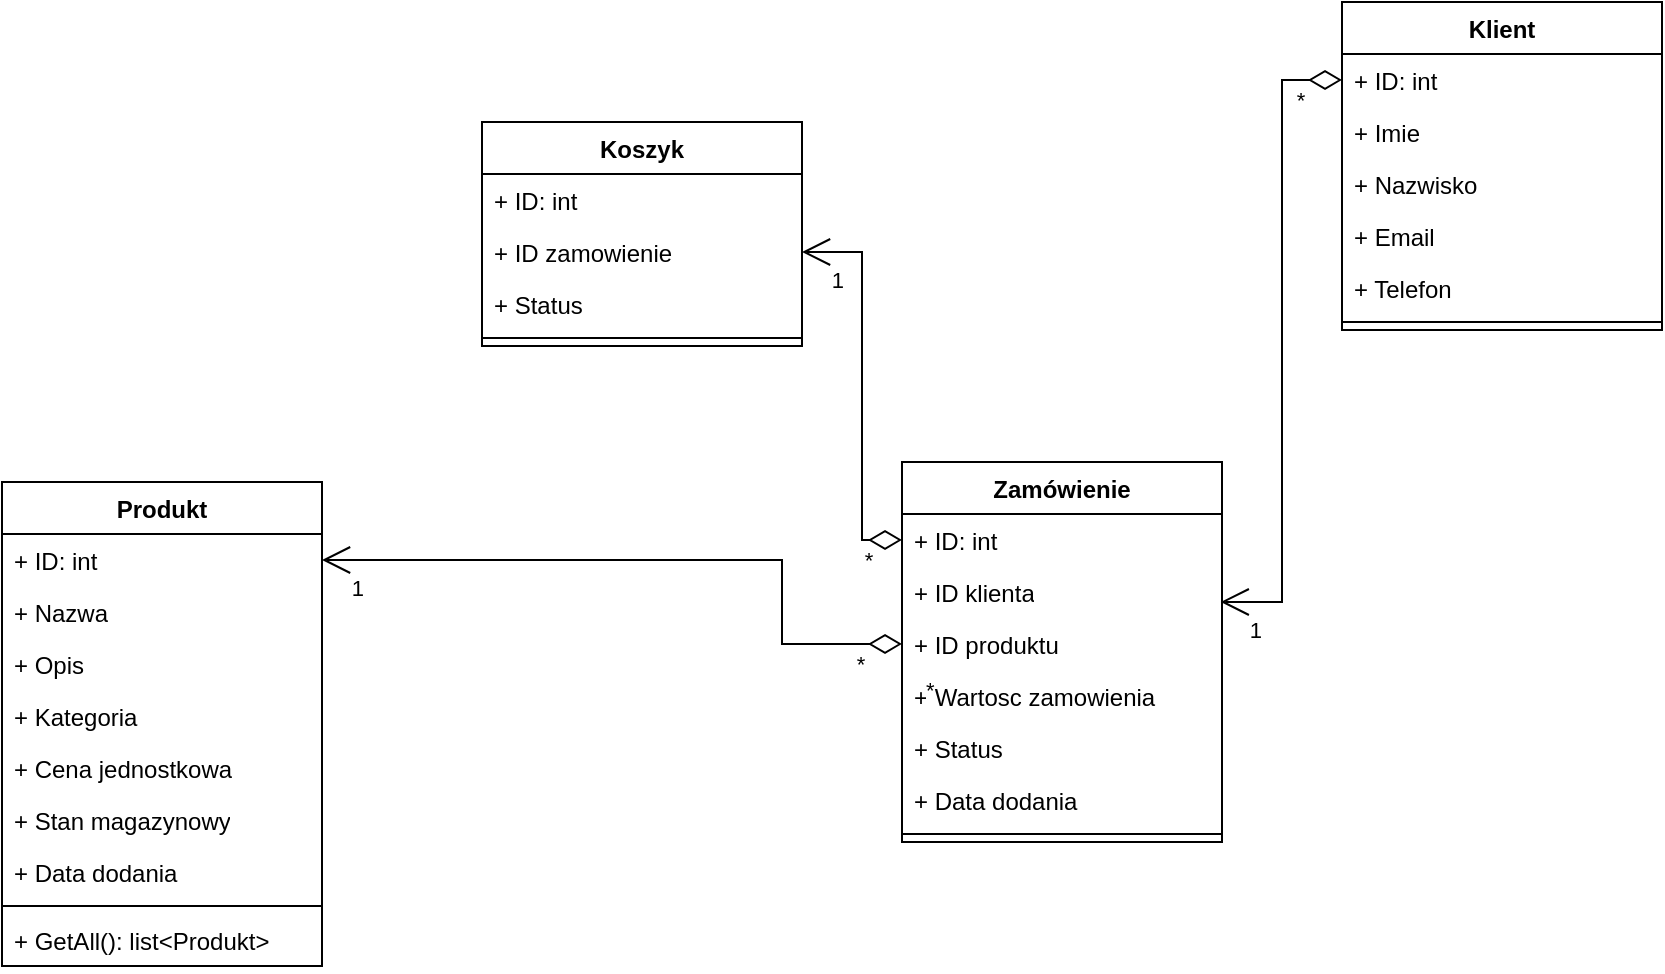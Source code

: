 <mxfile version="24.4.6" type="device">
  <diagram name="Page-1" id="qzrzoVrA-5kQio3AkhJz">
    <mxGraphModel dx="1179" dy="669" grid="1" gridSize="10" guides="1" tooltips="1" connect="1" arrows="1" fold="1" page="1" pageScale="1" pageWidth="850" pageHeight="1100" math="0" shadow="0">
      <root>
        <mxCell id="0" />
        <mxCell id="1" parent="0" />
        <mxCell id="GNTwWP3GNRVE5K6_vVec-1" value="Produkt" style="swimlane;fontStyle=1;align=center;verticalAlign=top;childLayout=stackLayout;horizontal=1;startSize=26;horizontalStack=0;resizeParent=1;resizeParentMax=0;resizeLast=0;collapsible=1;marginBottom=0;whiteSpace=wrap;html=1;" vertex="1" parent="1">
          <mxGeometry x="70" y="310" width="160" height="242" as="geometry" />
        </mxCell>
        <mxCell id="GNTwWP3GNRVE5K6_vVec-2" value="+ ID: int" style="text;strokeColor=none;fillColor=none;align=left;verticalAlign=top;spacingLeft=4;spacingRight=4;overflow=hidden;rotatable=0;points=[[0,0.5],[1,0.5]];portConstraint=eastwest;whiteSpace=wrap;html=1;" vertex="1" parent="GNTwWP3GNRVE5K6_vVec-1">
          <mxGeometry y="26" width="160" height="26" as="geometry" />
        </mxCell>
        <mxCell id="GNTwWP3GNRVE5K6_vVec-5" value="+ Nazwa" style="text;strokeColor=none;fillColor=none;align=left;verticalAlign=top;spacingLeft=4;spacingRight=4;overflow=hidden;rotatable=0;points=[[0,0.5],[1,0.5]];portConstraint=eastwest;whiteSpace=wrap;html=1;" vertex="1" parent="GNTwWP3GNRVE5K6_vVec-1">
          <mxGeometry y="52" width="160" height="26" as="geometry" />
        </mxCell>
        <mxCell id="GNTwWP3GNRVE5K6_vVec-7" value="+ Opis" style="text;strokeColor=none;fillColor=none;align=left;verticalAlign=top;spacingLeft=4;spacingRight=4;overflow=hidden;rotatable=0;points=[[0,0.5],[1,0.5]];portConstraint=eastwest;whiteSpace=wrap;html=1;" vertex="1" parent="GNTwWP3GNRVE5K6_vVec-1">
          <mxGeometry y="78" width="160" height="26" as="geometry" />
        </mxCell>
        <mxCell id="GNTwWP3GNRVE5K6_vVec-8" value="+ Kategoria" style="text;strokeColor=none;fillColor=none;align=left;verticalAlign=top;spacingLeft=4;spacingRight=4;overflow=hidden;rotatable=0;points=[[0,0.5],[1,0.5]];portConstraint=eastwest;whiteSpace=wrap;html=1;" vertex="1" parent="GNTwWP3GNRVE5K6_vVec-1">
          <mxGeometry y="104" width="160" height="26" as="geometry" />
        </mxCell>
        <mxCell id="GNTwWP3GNRVE5K6_vVec-25" value="+ Cena jednostkowa" style="text;strokeColor=none;fillColor=none;align=left;verticalAlign=top;spacingLeft=4;spacingRight=4;overflow=hidden;rotatable=0;points=[[0,0.5],[1,0.5]];portConstraint=eastwest;whiteSpace=wrap;html=1;" vertex="1" parent="GNTwWP3GNRVE5K6_vVec-1">
          <mxGeometry y="130" width="160" height="26" as="geometry" />
        </mxCell>
        <mxCell id="GNTwWP3GNRVE5K6_vVec-9" value="+ Stan magazynowy" style="text;strokeColor=none;fillColor=none;align=left;verticalAlign=top;spacingLeft=4;spacingRight=4;overflow=hidden;rotatable=0;points=[[0,0.5],[1,0.5]];portConstraint=eastwest;whiteSpace=wrap;html=1;" vertex="1" parent="GNTwWP3GNRVE5K6_vVec-1">
          <mxGeometry y="156" width="160" height="26" as="geometry" />
        </mxCell>
        <mxCell id="GNTwWP3GNRVE5K6_vVec-10" value="+ Data dodania" style="text;strokeColor=none;fillColor=none;align=left;verticalAlign=top;spacingLeft=4;spacingRight=4;overflow=hidden;rotatable=0;points=[[0,0.5],[1,0.5]];portConstraint=eastwest;whiteSpace=wrap;html=1;" vertex="1" parent="GNTwWP3GNRVE5K6_vVec-1">
          <mxGeometry y="182" width="160" height="26" as="geometry" />
        </mxCell>
        <mxCell id="GNTwWP3GNRVE5K6_vVec-3" value="" style="line;strokeWidth=1;fillColor=none;align=left;verticalAlign=middle;spacingTop=-1;spacingLeft=3;spacingRight=3;rotatable=0;labelPosition=right;points=[];portConstraint=eastwest;strokeColor=inherit;" vertex="1" parent="GNTwWP3GNRVE5K6_vVec-1">
          <mxGeometry y="208" width="160" height="8" as="geometry" />
        </mxCell>
        <mxCell id="GNTwWP3GNRVE5K6_vVec-4" value="+ GetAll(): list&amp;lt;Produkt&amp;gt;" style="text;strokeColor=none;fillColor=none;align=left;verticalAlign=top;spacingLeft=4;spacingRight=4;overflow=hidden;rotatable=0;points=[[0,0.5],[1,0.5]];portConstraint=eastwest;whiteSpace=wrap;html=1;" vertex="1" parent="GNTwWP3GNRVE5K6_vVec-1">
          <mxGeometry y="216" width="160" height="26" as="geometry" />
        </mxCell>
        <mxCell id="GNTwWP3GNRVE5K6_vVec-12" value="Zamówienie" style="swimlane;fontStyle=1;align=center;verticalAlign=top;childLayout=stackLayout;horizontal=1;startSize=26;horizontalStack=0;resizeParent=1;resizeParentMax=0;resizeLast=0;collapsible=1;marginBottom=0;whiteSpace=wrap;html=1;" vertex="1" parent="1">
          <mxGeometry x="520" y="300" width="160" height="190" as="geometry" />
        </mxCell>
        <mxCell id="GNTwWP3GNRVE5K6_vVec-13" value="+ ID: int" style="text;strokeColor=none;fillColor=none;align=left;verticalAlign=top;spacingLeft=4;spacingRight=4;overflow=hidden;rotatable=0;points=[[0,0.5],[1,0.5]];portConstraint=eastwest;whiteSpace=wrap;html=1;" vertex="1" parent="GNTwWP3GNRVE5K6_vVec-12">
          <mxGeometry y="26" width="160" height="26" as="geometry" />
        </mxCell>
        <mxCell id="GNTwWP3GNRVE5K6_vVec-16" value="+ ID klienta" style="text;strokeColor=none;fillColor=none;align=left;verticalAlign=top;spacingLeft=4;spacingRight=4;overflow=hidden;rotatable=0;points=[[0,0.5],[1,0.5]];portConstraint=eastwest;whiteSpace=wrap;html=1;" vertex="1" parent="GNTwWP3GNRVE5K6_vVec-12">
          <mxGeometry y="52" width="160" height="26" as="geometry" />
        </mxCell>
        <mxCell id="GNTwWP3GNRVE5K6_vVec-46" value="+ ID produktu" style="text;strokeColor=none;fillColor=none;align=left;verticalAlign=top;spacingLeft=4;spacingRight=4;overflow=hidden;rotatable=0;points=[[0,0.5],[1,0.5]];portConstraint=eastwest;whiteSpace=wrap;html=1;" vertex="1" parent="GNTwWP3GNRVE5K6_vVec-12">
          <mxGeometry y="78" width="160" height="26" as="geometry" />
        </mxCell>
        <mxCell id="GNTwWP3GNRVE5K6_vVec-17" value="+ Wartosc zamowienia" style="text;strokeColor=none;fillColor=none;align=left;verticalAlign=top;spacingLeft=4;spacingRight=4;overflow=hidden;rotatable=0;points=[[0,0.5],[1,0.5]];portConstraint=eastwest;whiteSpace=wrap;html=1;" vertex="1" parent="GNTwWP3GNRVE5K6_vVec-12">
          <mxGeometry y="104" width="160" height="26" as="geometry" />
        </mxCell>
        <mxCell id="GNTwWP3GNRVE5K6_vVec-15" value="+ Status" style="text;strokeColor=none;fillColor=none;align=left;verticalAlign=top;spacingLeft=4;spacingRight=4;overflow=hidden;rotatable=0;points=[[0,0.5],[1,0.5]];portConstraint=eastwest;whiteSpace=wrap;html=1;" vertex="1" parent="GNTwWP3GNRVE5K6_vVec-12">
          <mxGeometry y="130" width="160" height="26" as="geometry" />
        </mxCell>
        <mxCell id="GNTwWP3GNRVE5K6_vVec-18" value="+ Data dodania" style="text;strokeColor=none;fillColor=none;align=left;verticalAlign=top;spacingLeft=4;spacingRight=4;overflow=hidden;rotatable=0;points=[[0,0.5],[1,0.5]];portConstraint=eastwest;whiteSpace=wrap;html=1;" vertex="1" parent="GNTwWP3GNRVE5K6_vVec-12">
          <mxGeometry y="156" width="160" height="26" as="geometry" />
        </mxCell>
        <mxCell id="GNTwWP3GNRVE5K6_vVec-19" value="" style="line;strokeWidth=1;fillColor=none;align=left;verticalAlign=middle;spacingTop=-1;spacingLeft=3;spacingRight=3;rotatable=0;labelPosition=right;points=[];portConstraint=eastwest;strokeColor=inherit;" vertex="1" parent="GNTwWP3GNRVE5K6_vVec-12">
          <mxGeometry y="182" width="160" height="8" as="geometry" />
        </mxCell>
        <mxCell id="GNTwWP3GNRVE5K6_vVec-22" value="" style="endArrow=open;html=1;endSize=12;startArrow=diamondThin;startSize=14;startFill=0;edgeStyle=orthogonalEdgeStyle;rounded=0;entryX=1;entryY=0.5;entryDx=0;entryDy=0;exitX=0;exitY=0.5;exitDx=0;exitDy=0;" edge="1" parent="1" source="GNTwWP3GNRVE5K6_vVec-46" target="GNTwWP3GNRVE5K6_vVec-2">
          <mxGeometry x="0.5" y="-110" relative="1" as="geometry">
            <mxPoint x="470" y="380" as="sourcePoint" />
            <mxPoint x="610" y="470" as="targetPoint" />
            <Array as="points">
              <mxPoint x="460" y="391" />
              <mxPoint x="460" y="349" />
            </Array>
            <mxPoint as="offset" />
          </mxGeometry>
        </mxCell>
        <mxCell id="GNTwWP3GNRVE5K6_vVec-23" value="*" style="edgeLabel;resizable=0;html=1;align=left;verticalAlign=top;" connectable="0" vertex="1" parent="GNTwWP3GNRVE5K6_vVec-22">
          <mxGeometry x="-1" relative="1" as="geometry">
            <mxPoint x="10" y="10" as="offset" />
          </mxGeometry>
        </mxCell>
        <mxCell id="GNTwWP3GNRVE5K6_vVec-24" value="1" style="edgeLabel;resizable=0;html=1;align=right;verticalAlign=top;" connectable="0" vertex="1" parent="GNTwWP3GNRVE5K6_vVec-22">
          <mxGeometry x="1" relative="1" as="geometry">
            <mxPoint x="21" y="1" as="offset" />
          </mxGeometry>
        </mxCell>
        <mxCell id="GNTwWP3GNRVE5K6_vVec-41" value="*" style="edgeLabel;html=1;align=center;verticalAlign=middle;resizable=0;points=[];" vertex="1" connectable="0" parent="GNTwWP3GNRVE5K6_vVec-22">
          <mxGeometry x="-0.93" y="1" relative="1" as="geometry">
            <mxPoint x="-10" y="9" as="offset" />
          </mxGeometry>
        </mxCell>
        <mxCell id="GNTwWP3GNRVE5K6_vVec-26" value="Klient" style="swimlane;fontStyle=1;align=center;verticalAlign=top;childLayout=stackLayout;horizontal=1;startSize=26;horizontalStack=0;resizeParent=1;resizeParentMax=0;resizeLast=0;collapsible=1;marginBottom=0;whiteSpace=wrap;html=1;" vertex="1" parent="1">
          <mxGeometry x="740" y="70" width="160" height="164" as="geometry" />
        </mxCell>
        <mxCell id="GNTwWP3GNRVE5K6_vVec-27" value="+ ID: int" style="text;strokeColor=none;fillColor=none;align=left;verticalAlign=top;spacingLeft=4;spacingRight=4;overflow=hidden;rotatable=0;points=[[0,0.5],[1,0.5]];portConstraint=eastwest;whiteSpace=wrap;html=1;" vertex="1" parent="GNTwWP3GNRVE5K6_vVec-26">
          <mxGeometry y="26" width="160" height="26" as="geometry" />
        </mxCell>
        <mxCell id="GNTwWP3GNRVE5K6_vVec-28" value="+ Imie" style="text;strokeColor=none;fillColor=none;align=left;verticalAlign=top;spacingLeft=4;spacingRight=4;overflow=hidden;rotatable=0;points=[[0,0.5],[1,0.5]];portConstraint=eastwest;whiteSpace=wrap;html=1;" vertex="1" parent="GNTwWP3GNRVE5K6_vVec-26">
          <mxGeometry y="52" width="160" height="26" as="geometry" />
        </mxCell>
        <mxCell id="GNTwWP3GNRVE5K6_vVec-29" value="+ Nazwisko" style="text;strokeColor=none;fillColor=none;align=left;verticalAlign=top;spacingLeft=4;spacingRight=4;overflow=hidden;rotatable=0;points=[[0,0.5],[1,0.5]];portConstraint=eastwest;whiteSpace=wrap;html=1;" vertex="1" parent="GNTwWP3GNRVE5K6_vVec-26">
          <mxGeometry y="78" width="160" height="26" as="geometry" />
        </mxCell>
        <mxCell id="GNTwWP3GNRVE5K6_vVec-30" value="+ Email" style="text;strokeColor=none;fillColor=none;align=left;verticalAlign=top;spacingLeft=4;spacingRight=4;overflow=hidden;rotatable=0;points=[[0,0.5],[1,0.5]];portConstraint=eastwest;whiteSpace=wrap;html=1;" vertex="1" parent="GNTwWP3GNRVE5K6_vVec-26">
          <mxGeometry y="104" width="160" height="26" as="geometry" />
        </mxCell>
        <mxCell id="GNTwWP3GNRVE5K6_vVec-31" value="+ Telefon" style="text;strokeColor=none;fillColor=none;align=left;verticalAlign=top;spacingLeft=4;spacingRight=4;overflow=hidden;rotatable=0;points=[[0,0.5],[1,0.5]];portConstraint=eastwest;whiteSpace=wrap;html=1;" vertex="1" parent="GNTwWP3GNRVE5K6_vVec-26">
          <mxGeometry y="130" width="160" height="26" as="geometry" />
        </mxCell>
        <mxCell id="GNTwWP3GNRVE5K6_vVec-33" value="" style="line;strokeWidth=1;fillColor=none;align=left;verticalAlign=middle;spacingTop=-1;spacingLeft=3;spacingRight=3;rotatable=0;labelPosition=right;points=[];portConstraint=eastwest;strokeColor=inherit;" vertex="1" parent="GNTwWP3GNRVE5K6_vVec-26">
          <mxGeometry y="156" width="160" height="8" as="geometry" />
        </mxCell>
        <mxCell id="GNTwWP3GNRVE5K6_vVec-34" value="Koszyk" style="swimlane;fontStyle=1;align=center;verticalAlign=top;childLayout=stackLayout;horizontal=1;startSize=26;horizontalStack=0;resizeParent=1;resizeParentMax=0;resizeLast=0;collapsible=1;marginBottom=0;whiteSpace=wrap;html=1;" vertex="1" parent="1">
          <mxGeometry x="310" y="130" width="160" height="112" as="geometry" />
        </mxCell>
        <mxCell id="GNTwWP3GNRVE5K6_vVec-35" value="+ ID: int" style="text;strokeColor=none;fillColor=none;align=left;verticalAlign=top;spacingLeft=4;spacingRight=4;overflow=hidden;rotatable=0;points=[[0,0.5],[1,0.5]];portConstraint=eastwest;whiteSpace=wrap;html=1;" vertex="1" parent="GNTwWP3GNRVE5K6_vVec-34">
          <mxGeometry y="26" width="160" height="26" as="geometry" />
        </mxCell>
        <mxCell id="GNTwWP3GNRVE5K6_vVec-36" value="+ ID zamowienie" style="text;strokeColor=none;fillColor=none;align=left;verticalAlign=top;spacingLeft=4;spacingRight=4;overflow=hidden;rotatable=0;points=[[0,0.5],[1,0.5]];portConstraint=eastwest;whiteSpace=wrap;html=1;" vertex="1" parent="GNTwWP3GNRVE5K6_vVec-34">
          <mxGeometry y="52" width="160" height="26" as="geometry" />
        </mxCell>
        <mxCell id="GNTwWP3GNRVE5K6_vVec-38" value="+ Status" style="text;strokeColor=none;fillColor=none;align=left;verticalAlign=top;spacingLeft=4;spacingRight=4;overflow=hidden;rotatable=0;points=[[0,0.5],[1,0.5]];portConstraint=eastwest;whiteSpace=wrap;html=1;" vertex="1" parent="GNTwWP3GNRVE5K6_vVec-34">
          <mxGeometry y="78" width="160" height="26" as="geometry" />
        </mxCell>
        <mxCell id="GNTwWP3GNRVE5K6_vVec-40" value="" style="line;strokeWidth=1;fillColor=none;align=left;verticalAlign=middle;spacingTop=-1;spacingLeft=3;spacingRight=3;rotatable=0;labelPosition=right;points=[];portConstraint=eastwest;strokeColor=inherit;" vertex="1" parent="GNTwWP3GNRVE5K6_vVec-34">
          <mxGeometry y="104" width="160" height="8" as="geometry" />
        </mxCell>
        <mxCell id="GNTwWP3GNRVE5K6_vVec-42" value="" style="endArrow=open;html=1;endSize=12;startArrow=diamondThin;startSize=14;startFill=0;edgeStyle=orthogonalEdgeStyle;rounded=0;entryX=0.996;entryY=0.692;entryDx=0;entryDy=0;entryPerimeter=0;exitX=0;exitY=0.5;exitDx=0;exitDy=0;" edge="1" parent="1" source="GNTwWP3GNRVE5K6_vVec-27" target="GNTwWP3GNRVE5K6_vVec-16">
          <mxGeometry x="0.5" y="-110" relative="1" as="geometry">
            <mxPoint x="710" y="90" as="sourcePoint" />
            <mxPoint x="720" y="370" as="targetPoint" />
            <Array as="points">
              <mxPoint x="710" y="109" />
              <mxPoint x="710" y="370" />
            </Array>
            <mxPoint as="offset" />
          </mxGeometry>
        </mxCell>
        <mxCell id="GNTwWP3GNRVE5K6_vVec-44" value="1" style="edgeLabel;resizable=0;html=1;align=right;verticalAlign=top;" connectable="0" vertex="1" parent="GNTwWP3GNRVE5K6_vVec-42">
          <mxGeometry x="1" relative="1" as="geometry">
            <mxPoint x="21" y="1" as="offset" />
          </mxGeometry>
        </mxCell>
        <mxCell id="GNTwWP3GNRVE5K6_vVec-45" value="*" style="edgeLabel;html=1;align=center;verticalAlign=middle;resizable=0;points=[];" vertex="1" connectable="0" parent="GNTwWP3GNRVE5K6_vVec-42">
          <mxGeometry x="-0.93" y="1" relative="1" as="geometry">
            <mxPoint x="-10" y="9" as="offset" />
          </mxGeometry>
        </mxCell>
        <mxCell id="GNTwWP3GNRVE5K6_vVec-47" value="" style="endArrow=open;html=1;endSize=12;startArrow=diamondThin;startSize=14;startFill=0;edgeStyle=orthogonalEdgeStyle;rounded=0;entryX=1;entryY=0.5;entryDx=0;entryDy=0;exitX=0;exitY=0.5;exitDx=0;exitDy=0;" edge="1" parent="1" source="GNTwWP3GNRVE5K6_vVec-13" target="GNTwWP3GNRVE5K6_vVec-36">
          <mxGeometry x="0.5" y="-110" relative="1" as="geometry">
            <mxPoint x="561" as="sourcePoint" />
            <mxPoint x="500" y="261" as="targetPoint" />
            <Array as="points">
              <mxPoint x="500" y="339" />
              <mxPoint x="500" y="195" />
            </Array>
            <mxPoint as="offset" />
          </mxGeometry>
        </mxCell>
        <mxCell id="GNTwWP3GNRVE5K6_vVec-48" value="1" style="edgeLabel;resizable=0;html=1;align=right;verticalAlign=top;" connectable="0" vertex="1" parent="GNTwWP3GNRVE5K6_vVec-47">
          <mxGeometry x="1" relative="1" as="geometry">
            <mxPoint x="21" y="1" as="offset" />
          </mxGeometry>
        </mxCell>
        <mxCell id="GNTwWP3GNRVE5K6_vVec-49" value="*" style="edgeLabel;html=1;align=center;verticalAlign=middle;resizable=0;points=[];" vertex="1" connectable="0" parent="GNTwWP3GNRVE5K6_vVec-47">
          <mxGeometry x="-0.93" y="1" relative="1" as="geometry">
            <mxPoint x="-10" y="9" as="offset" />
          </mxGeometry>
        </mxCell>
      </root>
    </mxGraphModel>
  </diagram>
</mxfile>
